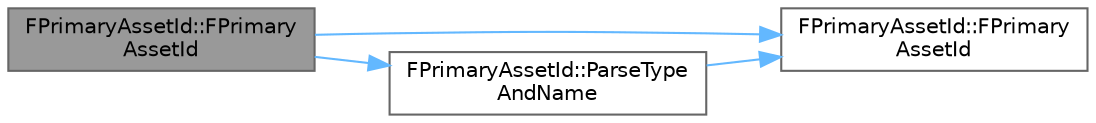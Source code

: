 digraph "FPrimaryAssetId::FPrimaryAssetId"
{
 // INTERACTIVE_SVG=YES
 // LATEX_PDF_SIZE
  bgcolor="transparent";
  edge [fontname=Helvetica,fontsize=10,labelfontname=Helvetica,labelfontsize=10];
  node [fontname=Helvetica,fontsize=10,shape=box,height=0.2,width=0.4];
  rankdir="LR";
  Node1 [id="Node000001",label="FPrimaryAssetId::FPrimary\lAssetId",height=0.2,width=0.4,color="gray40", fillcolor="grey60", style="filled", fontcolor="black",tooltip=" "];
  Node1 -> Node2 [id="edge1_Node000001_Node000002",color="steelblue1",style="solid",tooltip=" "];
  Node2 [id="Node000002",label="FPrimaryAssetId::FPrimary\lAssetId",height=0.2,width=0.4,color="grey40", fillcolor="white", style="filled",URL="$d6/d42/structFPrimaryAssetId.html#aee1f5061e61815faa7506237255f3b38",tooltip=" "];
  Node1 -> Node3 [id="edge2_Node000001_Node000003",color="steelblue1",style="solid",tooltip=" "];
  Node3 [id="Node000003",label="FPrimaryAssetId::ParseType\lAndName",height=0.2,width=0.4,color="grey40", fillcolor="white", style="filled",URL="$d6/d42/structFPrimaryAssetId.html#a817a687c437f35cc968061eaf7b475d7",tooltip=" "];
  Node3 -> Node2 [id="edge3_Node000003_Node000002",color="steelblue1",style="solid",tooltip=" "];
}
